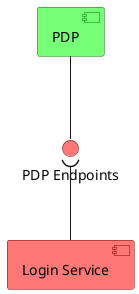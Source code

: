 @startuml component

hide stereotype

component PDP <<pdp>>
() "PDP Endpoints" as pdpendpoints <<provided>>
PDP -down- pdpendpoints

component "Login Service" as login_service <<consumer>>
login_service -up-( pdpendpoints

  
skinparam component<<pdp>> {
    BackgroundColor #77ff77
    BorderColor #007700
}

skinparam interface<<provided>> {
    BackgroundColor #ff7777
    BorderColor #770000
}

skinparam component<<consumer>> {
    BackgroundColor #ff7777
    BorderColor #770000
}

@enduml
